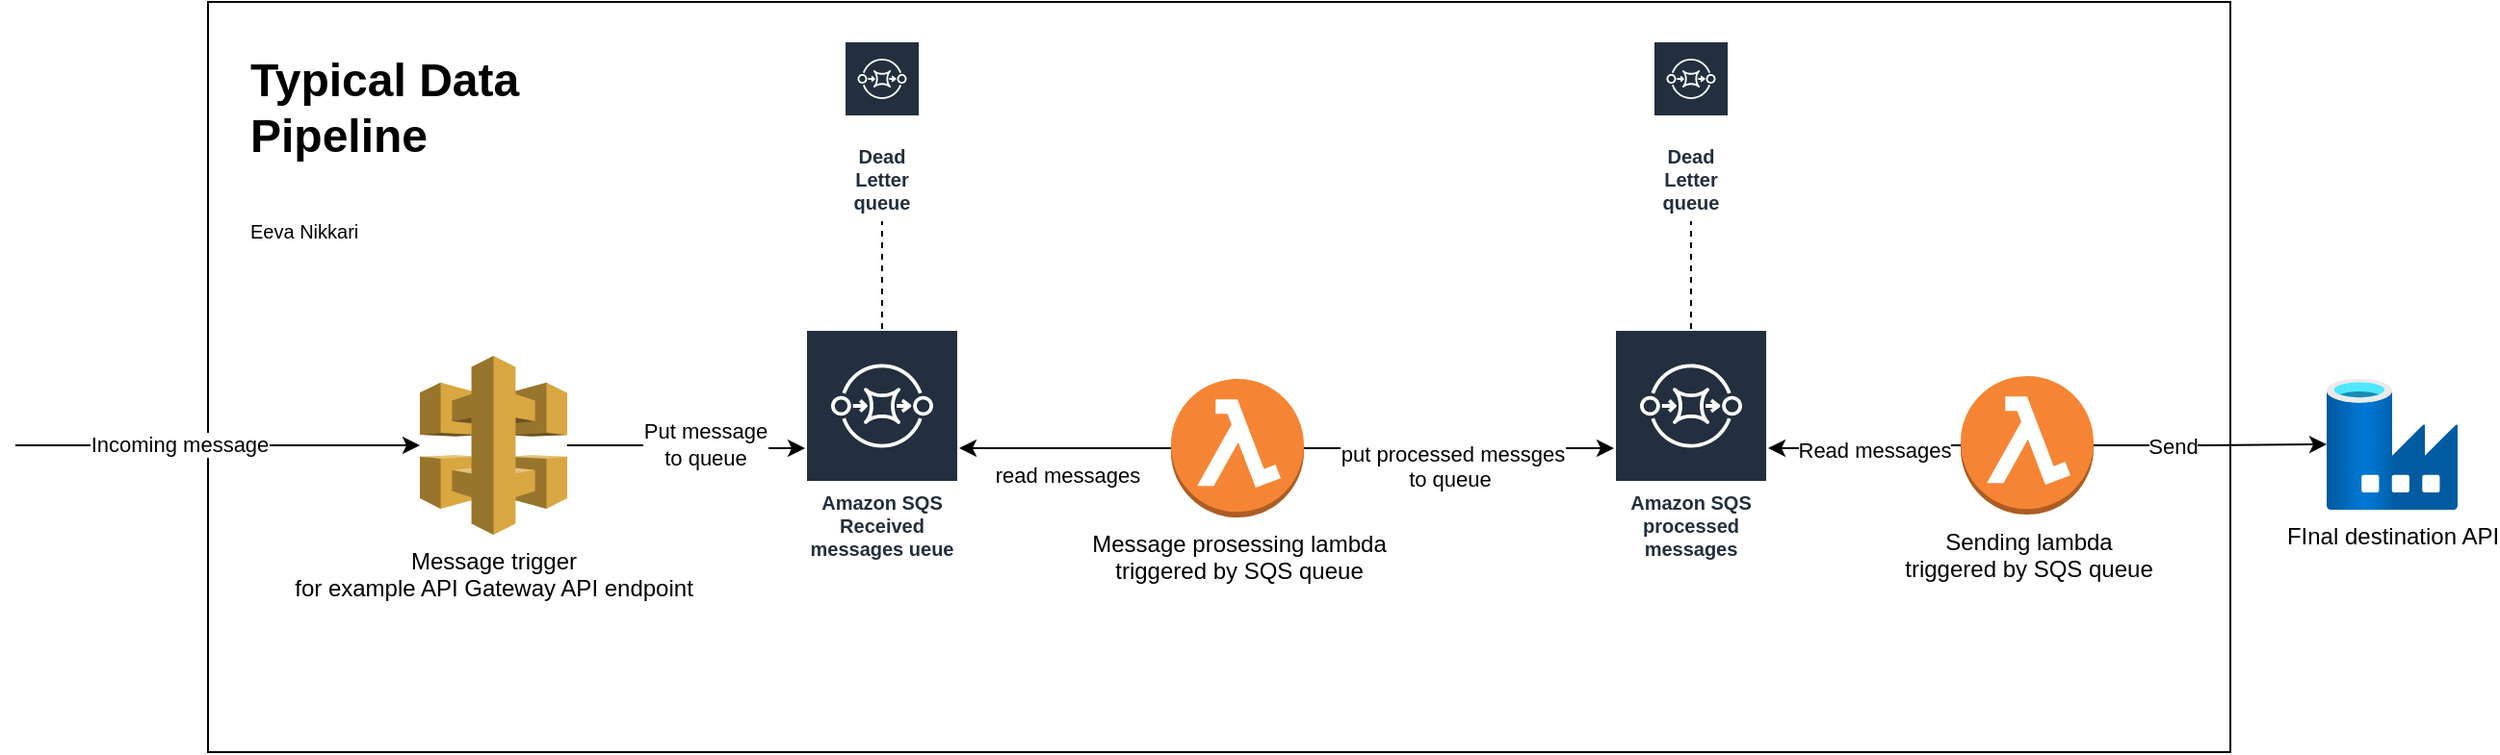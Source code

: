 <mxfile version="24.8.6">
  <diagram name="Page-1" id="bqU7K1zKMv4vUlZVVh4b">
    <mxGraphModel dx="2156" dy="859" grid="1" gridSize="10" guides="1" tooltips="1" connect="1" arrows="1" fold="1" page="1" pageScale="1" pageWidth="850" pageHeight="1100" math="0" shadow="0">
      <root>
        <mxCell id="0" />
        <mxCell id="1" parent="0" />
        <mxCell id="PSyk0_Ey8W_nqYgnj86M-15" value="" style="rounded=0;whiteSpace=wrap;html=1;" vertex="1" parent="1">
          <mxGeometry x="-290" y="110" width="1050" height="390" as="geometry" />
        </mxCell>
        <mxCell id="PSyk0_Ey8W_nqYgnj86M-23" style="edgeStyle=orthogonalEdgeStyle;rounded=0;orthogonalLoop=1;jettySize=auto;html=1;endArrow=none;endFill=0;dashed=1;" edge="1" parent="1" source="Ndoymu9ar-45ZAlMpeQ7-2" target="PSyk0_Ey8W_nqYgnj86M-21">
          <mxGeometry relative="1" as="geometry" />
        </mxCell>
        <mxCell id="Ndoymu9ar-45ZAlMpeQ7-2" value="Amazon SQS&lt;div&gt;Received messages ueue&lt;/div&gt;" style="sketch=0;outlineConnect=0;fontColor=#232F3E;gradientColor=none;strokeColor=#ffffff;fillColor=#232F3E;dashed=0;verticalLabelPosition=middle;verticalAlign=bottom;align=center;html=1;whiteSpace=wrap;fontSize=10;fontStyle=1;spacing=3;shape=mxgraph.aws4.productIcon;prIcon=mxgraph.aws4.sqs;" parent="1" vertex="1">
          <mxGeometry x="20" y="280" width="80" height="124" as="geometry" />
        </mxCell>
        <mxCell id="PSyk0_Ey8W_nqYgnj86M-1" style="edgeStyle=orthogonalEdgeStyle;rounded=0;orthogonalLoop=1;jettySize=auto;html=1;" edge="1" parent="1" source="Ndoymu9ar-45ZAlMpeQ7-3" target="Ndoymu9ar-45ZAlMpeQ7-2">
          <mxGeometry relative="1" as="geometry" />
        </mxCell>
        <mxCell id="PSyk0_Ey8W_nqYgnj86M-2" value="read messages" style="edgeLabel;html=1;align=center;verticalAlign=middle;resizable=0;points=[];" vertex="1" connectable="0" parent="PSyk0_Ey8W_nqYgnj86M-1">
          <mxGeometry x="-0.018" relative="1" as="geometry">
            <mxPoint y="14" as="offset" />
          </mxGeometry>
        </mxCell>
        <mxCell id="PSyk0_Ey8W_nqYgnj86M-11" style="edgeStyle=orthogonalEdgeStyle;rounded=0;orthogonalLoop=1;jettySize=auto;html=1;exitX=1;exitY=0.5;exitDx=0;exitDy=0;exitPerimeter=0;" edge="1" parent="1" source="Ndoymu9ar-45ZAlMpeQ7-3" target="PSyk0_Ey8W_nqYgnj86M-6">
          <mxGeometry relative="1" as="geometry" />
        </mxCell>
        <mxCell id="PSyk0_Ey8W_nqYgnj86M-12" value="&lt;div&gt;&lt;br&gt;&lt;/div&gt;put processed messges&lt;div&gt;to queue&amp;nbsp;&lt;/div&gt;" style="edgeLabel;html=1;align=center;verticalAlign=middle;resizable=0;points=[];" vertex="1" connectable="0" parent="PSyk0_Ey8W_nqYgnj86M-11">
          <mxGeometry x="-0.05" y="-3" relative="1" as="geometry">
            <mxPoint as="offset" />
          </mxGeometry>
        </mxCell>
        <mxCell id="Ndoymu9ar-45ZAlMpeQ7-3" value="Message prosessing lambda&lt;div&gt;triggered by SQS queue&lt;/div&gt;" style="outlineConnect=0;dashed=0;verticalLabelPosition=bottom;verticalAlign=top;align=center;html=1;shape=mxgraph.aws3.lambda_function;fillColor=#F58534;gradientColor=none;" parent="1" vertex="1">
          <mxGeometry x="210" y="306" width="69" height="72" as="geometry" />
        </mxCell>
        <mxCell id="PSyk0_Ey8W_nqYgnj86M-5" style="edgeStyle=orthogonalEdgeStyle;rounded=0;orthogonalLoop=1;jettySize=auto;html=1;" edge="1" parent="1" source="PSyk0_Ey8W_nqYgnj86M-3" target="PSyk0_Ey8W_nqYgnj86M-4">
          <mxGeometry relative="1" as="geometry" />
        </mxCell>
        <mxCell id="PSyk0_Ey8W_nqYgnj86M-19" value="Send" style="edgeLabel;html=1;align=center;verticalAlign=middle;resizable=0;points=[];" vertex="1" connectable="0" parent="PSyk0_Ey8W_nqYgnj86M-5">
          <mxGeometry x="-0.062" relative="1" as="geometry">
            <mxPoint x="-16" as="offset" />
          </mxGeometry>
        </mxCell>
        <mxCell id="PSyk0_Ey8W_nqYgnj86M-13" style="edgeStyle=orthogonalEdgeStyle;rounded=0;orthogonalLoop=1;jettySize=auto;html=1;" edge="1" parent="1" source="PSyk0_Ey8W_nqYgnj86M-3" target="PSyk0_Ey8W_nqYgnj86M-6">
          <mxGeometry relative="1" as="geometry" />
        </mxCell>
        <mxCell id="PSyk0_Ey8W_nqYgnj86M-14" value="Read messages" style="edgeLabel;html=1;align=center;verticalAlign=middle;resizable=0;points=[];" vertex="1" connectable="0" parent="PSyk0_Ey8W_nqYgnj86M-13">
          <mxGeometry x="-0.1" y="2" relative="1" as="geometry">
            <mxPoint as="offset" />
          </mxGeometry>
        </mxCell>
        <mxCell id="PSyk0_Ey8W_nqYgnj86M-3" value="Sending lambda&lt;div&gt;triggered by SQS queue&lt;/div&gt;" style="outlineConnect=0;dashed=0;verticalLabelPosition=bottom;verticalAlign=top;align=center;html=1;shape=mxgraph.aws3.lambda_function;fillColor=#F58534;gradientColor=none;" vertex="1" parent="1">
          <mxGeometry x="620" y="304.5" width="69" height="72" as="geometry" />
        </mxCell>
        <mxCell id="PSyk0_Ey8W_nqYgnj86M-4" value="FInal destination API" style="image;aspect=fixed;html=1;points=[];align=center;fontSize=12;image=img/lib/azure2/databases/Data_Factory.svg;" vertex="1" parent="1">
          <mxGeometry x="810" y="306" width="68" height="68" as="geometry" />
        </mxCell>
        <mxCell id="PSyk0_Ey8W_nqYgnj86M-24" style="edgeStyle=orthogonalEdgeStyle;rounded=0;orthogonalLoop=1;jettySize=auto;html=1;dashed=1;endArrow=none;endFill=0;" edge="1" parent="1" source="PSyk0_Ey8W_nqYgnj86M-6" target="PSyk0_Ey8W_nqYgnj86M-22">
          <mxGeometry relative="1" as="geometry" />
        </mxCell>
        <mxCell id="PSyk0_Ey8W_nqYgnj86M-6" value="Amazon SQS&lt;div&gt;processed messages&lt;/div&gt;" style="sketch=0;outlineConnect=0;fontColor=#232F3E;gradientColor=none;strokeColor=#ffffff;fillColor=#232F3E;dashed=0;verticalLabelPosition=middle;verticalAlign=bottom;align=center;html=1;whiteSpace=wrap;fontSize=10;fontStyle=1;spacing=3;shape=mxgraph.aws4.productIcon;prIcon=mxgraph.aws4.sqs;" vertex="1" parent="1">
          <mxGeometry x="440" y="280" width="80" height="124" as="geometry" />
        </mxCell>
        <mxCell id="PSyk0_Ey8W_nqYgnj86M-8" style="edgeStyle=orthogonalEdgeStyle;rounded=0;orthogonalLoop=1;jettySize=auto;html=1;" edge="1" parent="1" source="PSyk0_Ey8W_nqYgnj86M-7" target="Ndoymu9ar-45ZAlMpeQ7-2">
          <mxGeometry relative="1" as="geometry" />
        </mxCell>
        <mxCell id="PSyk0_Ey8W_nqYgnj86M-9" value="Put message&lt;div&gt;to queue&lt;/div&gt;" style="edgeLabel;html=1;align=center;verticalAlign=middle;resizable=0;points=[];" vertex="1" connectable="0" parent="PSyk0_Ey8W_nqYgnj86M-8">
          <mxGeometry x="0.166" y="2" relative="1" as="geometry">
            <mxPoint as="offset" />
          </mxGeometry>
        </mxCell>
        <mxCell id="PSyk0_Ey8W_nqYgnj86M-16" style="edgeStyle=orthogonalEdgeStyle;rounded=0;orthogonalLoop=1;jettySize=auto;html=1;startArrow=classic;startFill=1;endArrow=none;endFill=0;" edge="1" parent="1" source="PSyk0_Ey8W_nqYgnj86M-7">
          <mxGeometry relative="1" as="geometry">
            <mxPoint x="-390" y="340.5" as="targetPoint" />
          </mxGeometry>
        </mxCell>
        <mxCell id="PSyk0_Ey8W_nqYgnj86M-17" value="Incoming message" style="edgeLabel;html=1;align=center;verticalAlign=middle;resizable=0;points=[];" vertex="1" connectable="0" parent="PSyk0_Ey8W_nqYgnj86M-16">
          <mxGeometry x="0.197" y="-1" relative="1" as="geometry">
            <mxPoint as="offset" />
          </mxGeometry>
        </mxCell>
        <mxCell id="PSyk0_Ey8W_nqYgnj86M-7" value="Message trigger&lt;div&gt;for example API Gateway API endpoint&lt;/div&gt;" style="outlineConnect=0;dashed=0;verticalLabelPosition=bottom;verticalAlign=top;align=center;html=1;shape=mxgraph.aws3.api_gateway;fillColor=#D9A741;gradientColor=none;" vertex="1" parent="1">
          <mxGeometry x="-180" y="294" width="76.5" height="93" as="geometry" />
        </mxCell>
        <mxCell id="PSyk0_Ey8W_nqYgnj86M-21" value="Dead Letter queue" style="sketch=0;outlineConnect=0;fontColor=#232F3E;gradientColor=none;strokeColor=#ffffff;fillColor=#232F3E;dashed=0;verticalLabelPosition=middle;verticalAlign=bottom;align=center;html=1;whiteSpace=wrap;fontSize=10;fontStyle=1;spacing=3;shape=mxgraph.aws4.productIcon;prIcon=mxgraph.aws4.sqs;" vertex="1" parent="1">
          <mxGeometry x="40" y="130" width="40" height="94" as="geometry" />
        </mxCell>
        <mxCell id="PSyk0_Ey8W_nqYgnj86M-22" value="Dead Letter queue" style="sketch=0;outlineConnect=0;fontColor=#232F3E;gradientColor=none;strokeColor=#ffffff;fillColor=#232F3E;dashed=0;verticalLabelPosition=middle;verticalAlign=bottom;align=center;html=1;whiteSpace=wrap;fontSize=10;fontStyle=1;spacing=3;shape=mxgraph.aws4.productIcon;prIcon=mxgraph.aws4.sqs;" vertex="1" parent="1">
          <mxGeometry x="460" y="130" width="40" height="94" as="geometry" />
        </mxCell>
        <mxCell id="PSyk0_Ey8W_nqYgnj86M-25" value="&lt;h1 style=&quot;margin-top: 0px;&quot;&gt;&lt;span style=&quot;background-color: initial;&quot;&gt;Typical Data Pipeline&lt;/span&gt;&lt;/h1&gt;&lt;h1 style=&quot;margin-top: 0px;&quot;&gt;&lt;font size=&quot;1&quot;&gt;&lt;span style=&quot;font-weight: 400;&quot;&gt;Eeva Nikkari&lt;/span&gt;&lt;/font&gt;&lt;/h1&gt;" style="text;html=1;whiteSpace=wrap;overflow=hidden;rounded=0;" vertex="1" parent="1">
          <mxGeometry x="-270" y="130" width="180" height="120" as="geometry" />
        </mxCell>
      </root>
    </mxGraphModel>
  </diagram>
</mxfile>
